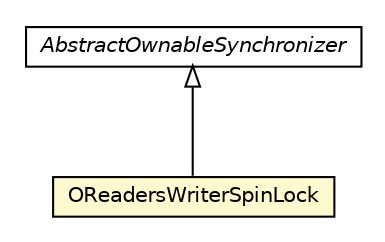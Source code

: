 #!/usr/local/bin/dot
#
# Class diagram 
# Generated by UMLGraph version R5_6-24-gf6e263 (http://www.umlgraph.org/)
#

digraph G {
	edge [fontname="Helvetica",fontsize=10,labelfontname="Helvetica",labelfontsize=10];
	node [fontname="Helvetica",fontsize=10,shape=plaintext];
	nodesep=0.25;
	ranksep=0.5;
	// com.orientechnologies.common.concur.lock.OReadersWriterSpinLock
	c5260789 [label=<<table title="com.orientechnologies.common.concur.lock.OReadersWriterSpinLock" border="0" cellborder="1" cellspacing="0" cellpadding="2" port="p" bgcolor="lemonChiffon" href="./OReadersWriterSpinLock.html">
		<tr><td><table border="0" cellspacing="0" cellpadding="1">
<tr><td align="center" balign="center"> OReadersWriterSpinLock </td></tr>
		</table></td></tr>
		</table>>, URL="./OReadersWriterSpinLock.html", fontname="Helvetica", fontcolor="black", fontsize=10.0];
	//com.orientechnologies.common.concur.lock.OReadersWriterSpinLock extends java.util.concurrent.locks.AbstractOwnableSynchronizer
	c5263477:p -> c5260789:p [dir=back,arrowtail=empty];
	// java.util.concurrent.locks.AbstractOwnableSynchronizer
	c5263477 [label=<<table title="java.util.concurrent.locks.AbstractOwnableSynchronizer" border="0" cellborder="1" cellspacing="0" cellpadding="2" port="p" href="http://java.sun.com/j2se/1.4.2/docs/api/java/util/concurrent/locks/AbstractOwnableSynchronizer.html">
		<tr><td><table border="0" cellspacing="0" cellpadding="1">
<tr><td align="center" balign="center"><font face="Helvetica-Oblique"> AbstractOwnableSynchronizer </font></td></tr>
		</table></td></tr>
		</table>>, URL="http://java.sun.com/j2se/1.4.2/docs/api/java/util/concurrent/locks/AbstractOwnableSynchronizer.html", fontname="Helvetica", fontcolor="black", fontsize=10.0];
}

